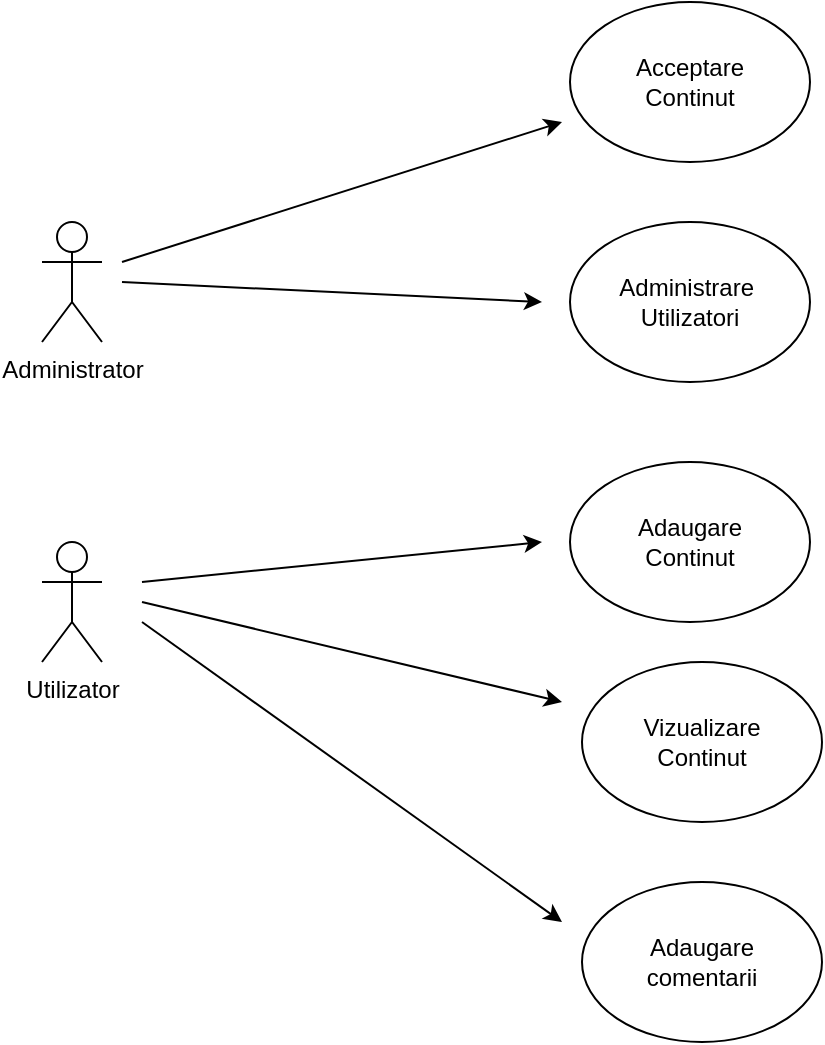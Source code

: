 <mxfile version="12.8.6" type="device"><diagram id="5LoWH2VFAPoMMNDRXnT-" name="Page-1"><mxGraphModel dx="1038" dy="580" grid="1" gridSize="10" guides="1" tooltips="1" connect="1" arrows="1" fold="1" page="1" pageScale="1" pageWidth="827" pageHeight="1169" math="0" shadow="0"><root><mxCell id="0"/><mxCell id="1" parent="0"/><mxCell id="Bue1z_4ZbnKtAifBB-id-1" value="Administrator" style="shape=umlActor;verticalLabelPosition=bottom;labelBackgroundColor=#ffffff;verticalAlign=top;html=1;outlineConnect=0;" vertex="1" parent="1"><mxGeometry x="150" y="140" width="30" height="60" as="geometry"/></mxCell><mxCell id="Bue1z_4ZbnKtAifBB-id-2" value="Utilizator" style="shape=umlActor;verticalLabelPosition=bottom;labelBackgroundColor=#ffffff;verticalAlign=top;html=1;outlineConnect=0;" vertex="1" parent="1"><mxGeometry x="150" y="300" width="30" height="60" as="geometry"/></mxCell><mxCell id="Bue1z_4ZbnKtAifBB-id-3" value="" style="ellipse;whiteSpace=wrap;html=1;" vertex="1" parent="1"><mxGeometry x="414" y="30" width="120" height="80" as="geometry"/></mxCell><mxCell id="Bue1z_4ZbnKtAifBB-id-4" value="" style="ellipse;whiteSpace=wrap;html=1;" vertex="1" parent="1"><mxGeometry x="414" y="260" width="120" height="80" as="geometry"/></mxCell><mxCell id="Bue1z_4ZbnKtAifBB-id-5" value="" style="ellipse;whiteSpace=wrap;html=1;" vertex="1" parent="1"><mxGeometry x="414" y="140" width="120" height="80" as="geometry"/></mxCell><mxCell id="Bue1z_4ZbnKtAifBB-id-6" value="" style="ellipse;whiteSpace=wrap;html=1;" vertex="1" parent="1"><mxGeometry x="420" y="470" width="120" height="80" as="geometry"/></mxCell><mxCell id="Bue1z_4ZbnKtAifBB-id-7" value="" style="ellipse;whiteSpace=wrap;html=1;" vertex="1" parent="1"><mxGeometry x="420" y="360" width="120" height="80" as="geometry"/></mxCell><mxCell id="Bue1z_4ZbnKtAifBB-id-9" value="Adaugare comentarii" style="text;html=1;strokeColor=none;fillColor=none;align=center;verticalAlign=middle;whiteSpace=wrap;rounded=0;" vertex="1" parent="1"><mxGeometry x="460" y="500" width="40" height="20" as="geometry"/></mxCell><mxCell id="Bue1z_4ZbnKtAifBB-id-10" value="Vizualizare Continut" style="text;html=1;strokeColor=none;fillColor=none;align=center;verticalAlign=middle;whiteSpace=wrap;rounded=0;" vertex="1" parent="1"><mxGeometry x="460" y="390" width="40" height="20" as="geometry"/></mxCell><mxCell id="Bue1z_4ZbnKtAifBB-id-11" value="Adaugare Continut" style="text;html=1;strokeColor=none;fillColor=none;align=center;verticalAlign=middle;whiteSpace=wrap;rounded=0;" vertex="1" parent="1"><mxGeometry x="454" y="290" width="40" height="20" as="geometry"/></mxCell><mxCell id="Bue1z_4ZbnKtAifBB-id-12" value="Administrare&amp;nbsp;&lt;br&gt;Utilizatori" style="text;html=1;strokeColor=none;fillColor=none;align=center;verticalAlign=middle;whiteSpace=wrap;rounded=0;" vertex="1" parent="1"><mxGeometry x="454" y="170" width="40" height="20" as="geometry"/></mxCell><mxCell id="Bue1z_4ZbnKtAifBB-id-13" value="Acceptare Continut" style="text;html=1;strokeColor=none;fillColor=none;align=center;verticalAlign=middle;whiteSpace=wrap;rounded=0;" vertex="1" parent="1"><mxGeometry x="454" y="60" width="40" height="20" as="geometry"/></mxCell><mxCell id="Bue1z_4ZbnKtAifBB-id-14" value="" style="endArrow=classic;html=1;" edge="1" parent="1"><mxGeometry width="50" height="50" relative="1" as="geometry"><mxPoint x="190" y="160" as="sourcePoint"/><mxPoint x="410" y="90" as="targetPoint"/></mxGeometry></mxCell><mxCell id="Bue1z_4ZbnKtAifBB-id-15" value="" style="endArrow=classic;html=1;" edge="1" parent="1"><mxGeometry width="50" height="50" relative="1" as="geometry"><mxPoint x="190" y="170" as="sourcePoint"/><mxPoint x="400" y="180" as="targetPoint"/></mxGeometry></mxCell><mxCell id="Bue1z_4ZbnKtAifBB-id-16" value="" style="endArrow=classic;html=1;" edge="1" parent="1"><mxGeometry width="50" height="50" relative="1" as="geometry"><mxPoint x="200" y="320" as="sourcePoint"/><mxPoint x="400" y="300" as="targetPoint"/></mxGeometry></mxCell><mxCell id="Bue1z_4ZbnKtAifBB-id-17" value="" style="endArrow=classic;html=1;" edge="1" parent="1"><mxGeometry width="50" height="50" relative="1" as="geometry"><mxPoint x="200" y="330" as="sourcePoint"/><mxPoint x="410" y="380" as="targetPoint"/></mxGeometry></mxCell><mxCell id="Bue1z_4ZbnKtAifBB-id-18" value="" style="endArrow=classic;html=1;" edge="1" parent="1"><mxGeometry width="50" height="50" relative="1" as="geometry"><mxPoint x="200" y="340" as="sourcePoint"/><mxPoint x="410" y="490" as="targetPoint"/></mxGeometry></mxCell></root></mxGraphModel></diagram></mxfile>